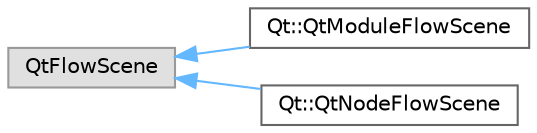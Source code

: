 digraph "Graphical Class Hierarchy"
{
 // LATEX_PDF_SIZE
  bgcolor="transparent";
  edge [fontname=Helvetica,fontsize=10,labelfontname=Helvetica,labelfontsize=10];
  node [fontname=Helvetica,fontsize=10,shape=box,height=0.2,width=0.4];
  rankdir="LR";
  Node0 [id="Node000000",label="QtFlowScene",height=0.2,width=0.4,color="grey60", fillcolor="#E0E0E0", style="filled",tooltip=" "];
  Node0 -> Node1 [id="edge567_Node000000_Node000001",dir="back",color="steelblue1",style="solid",tooltip=" "];
  Node1 [id="Node000001",label="Qt::QtModuleFlowScene",height=0.2,width=0.4,color="grey40", fillcolor="white", style="filled",URL="$class_qt_1_1_qt_module_flow_scene.html",tooltip="Scene holds connections and nodes."];
  Node0 -> Node2 [id="edge568_Node000000_Node000002",dir="back",color="steelblue1",style="solid",tooltip=" "];
  Node2 [id="Node000002",label="Qt::QtNodeFlowScene",height=0.2,width=0.4,color="grey40", fillcolor="white", style="filled",URL="$class_qt_1_1_qt_node_flow_scene.html",tooltip="Scene holds connections and nodes."];
}
